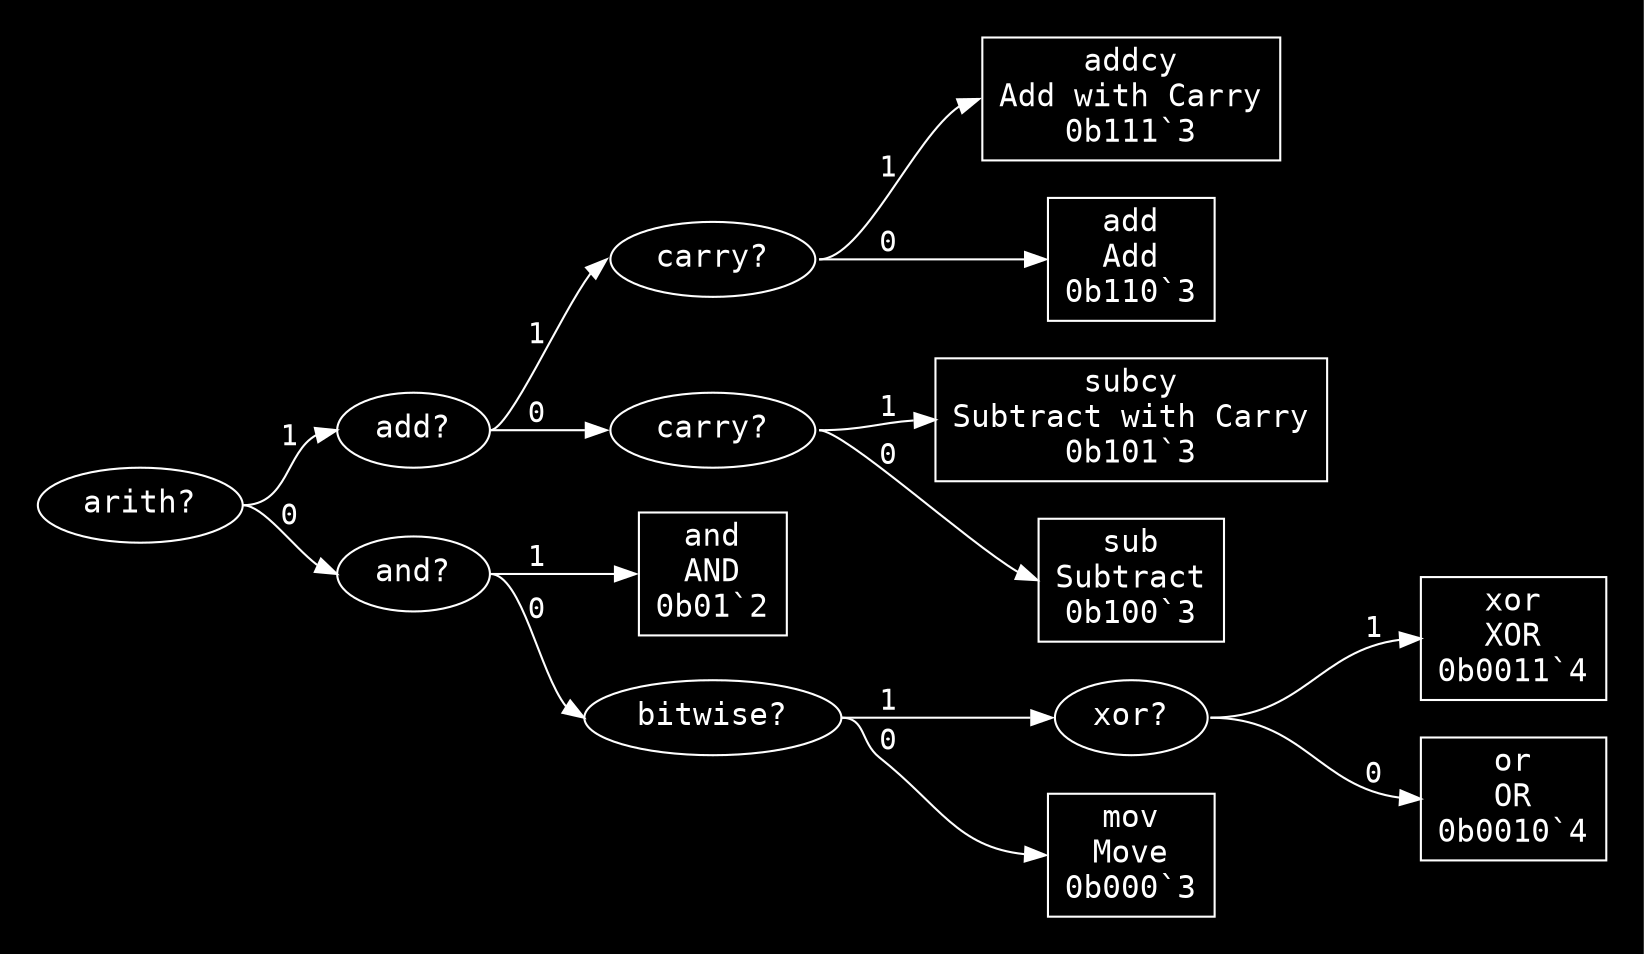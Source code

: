 digraph "Format rr(1)" {
  graph [dpi = 100, bgcolor="#111", fontcolor="white", rankdir=LR, pad="0.25"];
  node [fontname = "Courier", fontsize="15pt", color="white", fontcolor="white"];
  edge [fontname = "Courier", color="white", fontcolor="white"];
  "arith_10218939" [label = "arith?", shape = ellipse];
  "arith_10218939":e -> "add_14925082":w [label = "1"];
  "arith_10218939":e -> "and_2131246":w [label = "0"];
  "add_14925082" [label = "add?", shape = ellipse];
  "add_14925082":e -> "carry_14418308":w [label = "1"];
  "add_14925082":e -> "carry_5674031":w [label = "0"];
  "carry_14418308" [label = "carry?", shape = ellipse];
  "carry_14418308":e -> "addcy_9991314":w [label = "1"];
  "carry_14418308":e -> "add_13179919":w [label = "0"];
  "addcy_9991314" [label = "addcy\nAdd with Carry\n0b111`3", shape = rectangle];
  "add_13179919" [label = "add\nAdd\n0b110`3", shape = rectangle];
  "carry_5674031" [label = "carry?", shape = ellipse];
  "carry_5674031":e -> "subcy_4746204":w [label = "1"];
  "carry_5674031":e -> "sub_2133549":w [label = "0"];
  "subcy_4746204" [label = "subcy\nSubtract with Carry\n0b101`3", shape = rectangle];
  "sub_2133549" [label = "sub\nSubtract\n0b100`3", shape = rectangle];
  "and_2131246" [label = "and?", shape = ellipse];
  "and_2131246":e -> "and_14333479":w [label = "1"];
  "and_2131246":e -> "bitwise_14135401":w [label = "0"];
  "and_14333479" [label = "and\nAND\n0b01`2", shape = rectangle];
  "bitwise_14135401" [label = "bitwise?", shape = ellipse];
  "bitwise_14135401":e -> "xor_1186243":w [label = "1"];
  "bitwise_14135401":e -> "mov_8131765":w [label = "0"];
  "xor_1186243" [label = "xor?", shape = ellipse];
  "xor_1186243":e -> "xor_16442135":w [label = "1"];
  "xor_1186243":e -> "or_13437499":w [label = "0"];
  "xor_16442135" [label = "xor\nXOR\n0b0011`4", shape = rectangle];
  "or_13437499" [label = "or\nOR\n0b0010`4", shape = rectangle];
  "mov_8131765" [label = "mov\nMove\n0b000`3", shape = rectangle];
}
